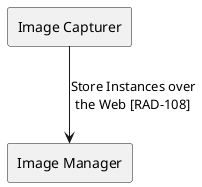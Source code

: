 @startuml
skinparam componentStyle rectangle
[Image Capturer] --> [Image Manager] : Store Instances over\nthe Web [RAD-108]
@enduml
